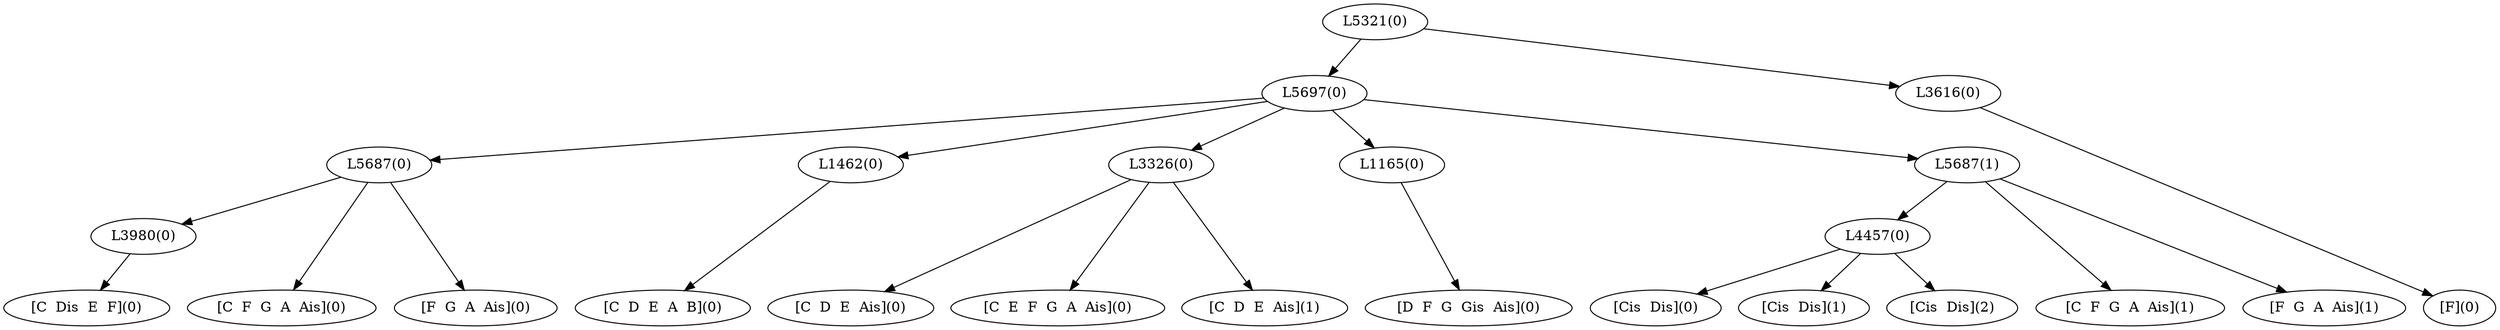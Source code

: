 digraph sample{
"L3980(0)"->"[C  Dis  E  F](0)"
"L5687(0)"->"[C  F  G  A  Ais](0)"
"L5687(0)"->"L3980(0)"
"L5687(0)"->"[F  G  A  Ais](0)"
"L1462(0)"->"[C  D  E  A  B](0)"
"L3326(0)"->"[C  D  E  Ais](0)"
"L3326(0)"->"[C  E  F  G  A  Ais](0)"
"L3326(0)"->"[C  D  E  Ais](1)"
"L1165(0)"->"[D  F  G  Gis  Ais](0)"
"L4457(0)"->"[Cis  Dis](0)"
"L4457(0)"->"[Cis  Dis](1)"
"L4457(0)"->"[Cis  Dis](2)"
"L5687(1)"->"[C  F  G  A  Ais](1)"
"L5687(1)"->"L4457(0)"
"L5687(1)"->"[F  G  A  Ais](1)"
"L5697(0)"->"L5687(0)"
"L5697(0)"->"L1462(0)"
"L5697(0)"->"L3326(0)"
"L5697(0)"->"L1165(0)"
"L5697(0)"->"L5687(1)"
"L3616(0)"->"[F](0)"
"L5321(0)"->"L5697(0)"
"L5321(0)"->"L3616(0)"
{rank = min; "L5321(0)"}
{rank = same; "L5697(0)"; "L3616(0)";}
{rank = same; "L5687(0)"; "L1462(0)"; "L3326(0)"; "L1165(0)"; "L5687(1)";}
{rank = same; "L3980(0)"; "L4457(0)";}
{rank = max; "[C  D  E  A  B](0)"; "[C  D  E  Ais](0)"; "[C  D  E  Ais](1)"; "[C  Dis  E  F](0)"; "[C  E  F  G  A  Ais](0)"; "[C  F  G  A  Ais](0)"; "[C  F  G  A  Ais](1)"; "[Cis  Dis](0)"; "[Cis  Dis](1)"; "[Cis  Dis](2)"; "[D  F  G  Gis  Ais](0)"; "[F  G  A  Ais](0)"; "[F  G  A  Ais](1)"; "[F](0)";}
}